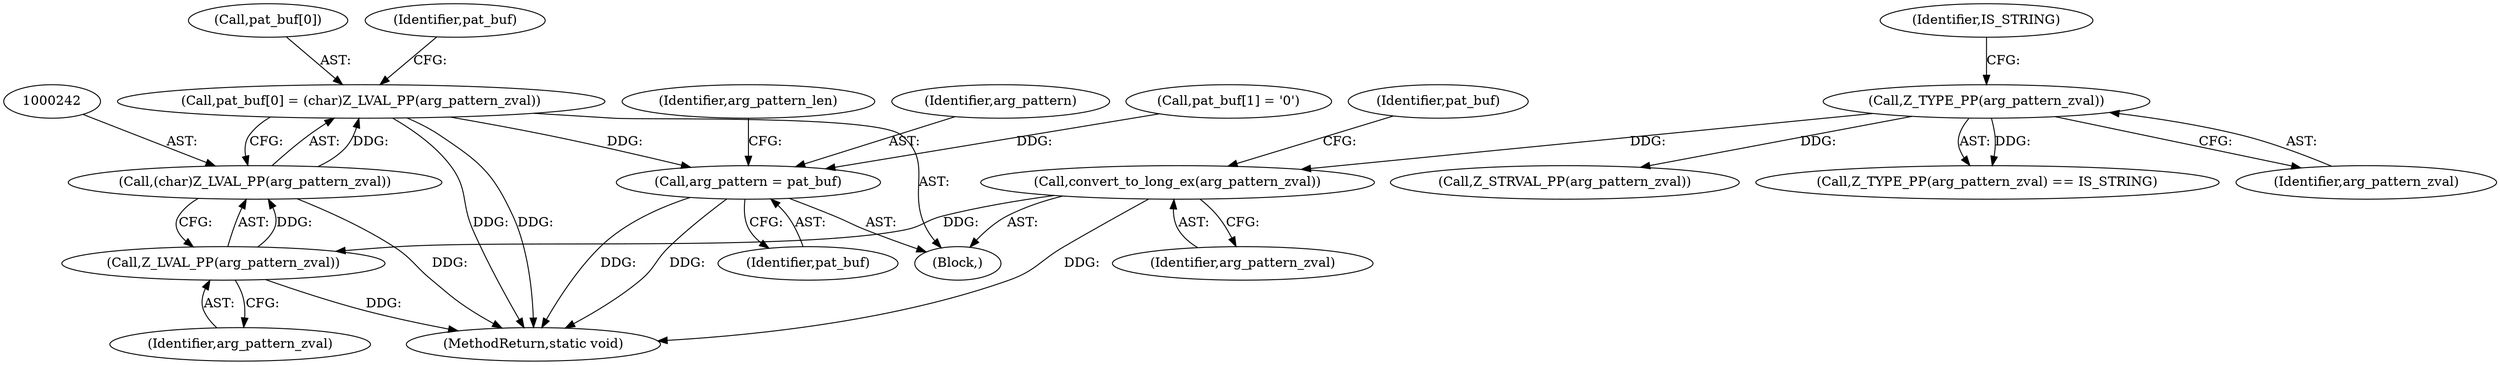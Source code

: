 digraph "0_php-src_5b597a2e5b28e2d5a52fc1be13f425f08f47cb62?w=1_1@array" {
"1000237" [label="(Call,pat_buf[0] = (char)Z_LVAL_PP(arg_pattern_zval))"];
"1000241" [label="(Call,(char)Z_LVAL_PP(arg_pattern_zval))"];
"1000243" [label="(Call,Z_LVAL_PP(arg_pattern_zval))"];
"1000235" [label="(Call,convert_to_long_ex(arg_pattern_zval))"];
"1000221" [label="(Call,Z_TYPE_PP(arg_pattern_zval))"];
"1000250" [label="(Call,arg_pattern = pat_buf)"];
"1000227" [label="(Call,Z_STRVAL_PP(arg_pattern_zval))"];
"1000241" [label="(Call,(char)Z_LVAL_PP(arg_pattern_zval))"];
"1000239" [label="(Identifier,pat_buf)"];
"1000254" [label="(Identifier,arg_pattern_len)"];
"1000220" [label="(Call,Z_TYPE_PP(arg_pattern_zval) == IS_STRING)"];
"1000252" [label="(Identifier,pat_buf)"];
"1000247" [label="(Identifier,pat_buf)"];
"1000251" [label="(Identifier,arg_pattern)"];
"1000250" [label="(Call,arg_pattern = pat_buf)"];
"1000234" [label="(Block,)"];
"1000236" [label="(Identifier,arg_pattern_zval)"];
"1000244" [label="(Identifier,arg_pattern_zval)"];
"1000235" [label="(Call,convert_to_long_ex(arg_pattern_zval))"];
"1000221" [label="(Call,Z_TYPE_PP(arg_pattern_zval))"];
"1000245" [label="(Call,pat_buf[1] = '\0')"];
"1000237" [label="(Call,pat_buf[0] = (char)Z_LVAL_PP(arg_pattern_zval))"];
"1000238" [label="(Call,pat_buf[0])"];
"1000243" [label="(Call,Z_LVAL_PP(arg_pattern_zval))"];
"1000223" [label="(Identifier,IS_STRING)"];
"1000743" [label="(MethodReturn,static void)"];
"1000222" [label="(Identifier,arg_pattern_zval)"];
"1000237" -> "1000234"  [label="AST: "];
"1000237" -> "1000241"  [label="CFG: "];
"1000238" -> "1000237"  [label="AST: "];
"1000241" -> "1000237"  [label="AST: "];
"1000247" -> "1000237"  [label="CFG: "];
"1000237" -> "1000743"  [label="DDG: "];
"1000237" -> "1000743"  [label="DDG: "];
"1000241" -> "1000237"  [label="DDG: "];
"1000237" -> "1000250"  [label="DDG: "];
"1000241" -> "1000243"  [label="CFG: "];
"1000242" -> "1000241"  [label="AST: "];
"1000243" -> "1000241"  [label="AST: "];
"1000241" -> "1000743"  [label="DDG: "];
"1000243" -> "1000241"  [label="DDG: "];
"1000243" -> "1000244"  [label="CFG: "];
"1000244" -> "1000243"  [label="AST: "];
"1000243" -> "1000743"  [label="DDG: "];
"1000235" -> "1000243"  [label="DDG: "];
"1000235" -> "1000234"  [label="AST: "];
"1000235" -> "1000236"  [label="CFG: "];
"1000236" -> "1000235"  [label="AST: "];
"1000239" -> "1000235"  [label="CFG: "];
"1000235" -> "1000743"  [label="DDG: "];
"1000221" -> "1000235"  [label="DDG: "];
"1000221" -> "1000220"  [label="AST: "];
"1000221" -> "1000222"  [label="CFG: "];
"1000222" -> "1000221"  [label="AST: "];
"1000223" -> "1000221"  [label="CFG: "];
"1000221" -> "1000220"  [label="DDG: "];
"1000221" -> "1000227"  [label="DDG: "];
"1000250" -> "1000234"  [label="AST: "];
"1000250" -> "1000252"  [label="CFG: "];
"1000251" -> "1000250"  [label="AST: "];
"1000252" -> "1000250"  [label="AST: "];
"1000254" -> "1000250"  [label="CFG: "];
"1000250" -> "1000743"  [label="DDG: "];
"1000250" -> "1000743"  [label="DDG: "];
"1000245" -> "1000250"  [label="DDG: "];
}
